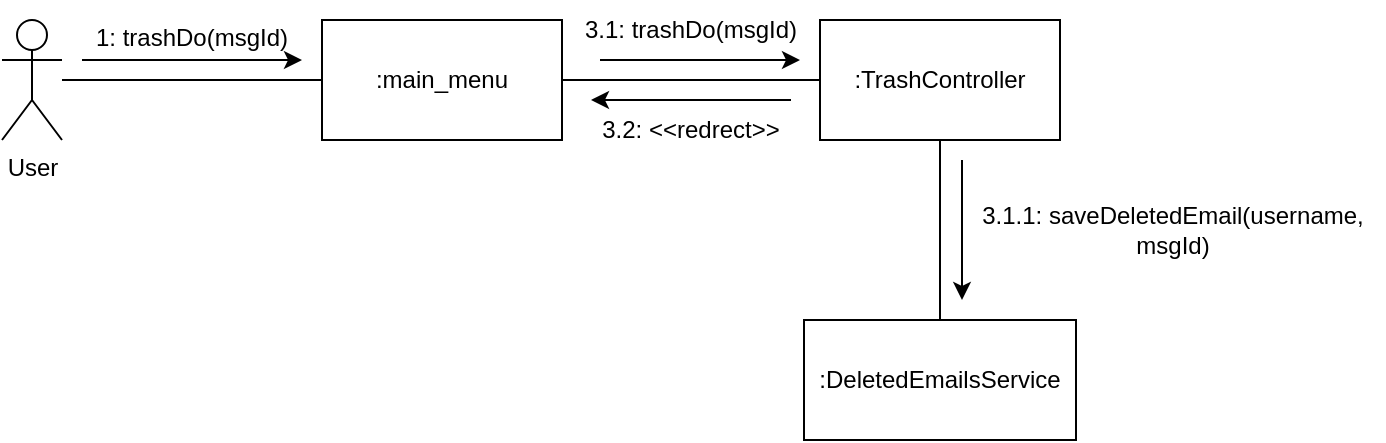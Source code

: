 <mxfile version="24.4.6" type="device">
  <diagram name="페이지-1" id="i83iV2_AebKQE_UNfp0H">
    <mxGraphModel dx="-37" dy="1124" grid="1" gridSize="10" guides="1" tooltips="1" connect="1" arrows="1" fold="1" page="1" pageScale="1" pageWidth="827" pageHeight="1169" math="0" shadow="0">
      <root>
        <mxCell id="0" />
        <mxCell id="1" parent="0" />
        <mxCell id="VnZN955LMP-njsd2s_tE-1" value="User" style="shape=umlActor;verticalLabelPosition=bottom;verticalAlign=top;html=1;outlineConnect=0;" parent="1" vertex="1">
          <mxGeometry x="910" y="270" width="30" height="60" as="geometry" />
        </mxCell>
        <mxCell id="VnZN955LMP-njsd2s_tE-5" style="edgeStyle=orthogonalEdgeStyle;rounded=0;orthogonalLoop=1;jettySize=auto;html=1;exitX=0;exitY=0.5;exitDx=0;exitDy=0;endArrow=none;endFill=0;" parent="1" source="VnZN955LMP-njsd2s_tE-4" target="VnZN955LMP-njsd2s_tE-1" edge="1">
          <mxGeometry relative="1" as="geometry" />
        </mxCell>
        <mxCell id="VnZN955LMP-njsd2s_tE-4" value=":main_menu" style="rounded=0;whiteSpace=wrap;html=1;" parent="1" vertex="1">
          <mxGeometry x="1070" y="270" width="120" height="60" as="geometry" />
        </mxCell>
        <mxCell id="VnZN955LMP-njsd2s_tE-12" style="rounded=0;orthogonalLoop=1;jettySize=auto;html=1;entryX=0;entryY=0.5;entryDx=0;entryDy=0;endArrow=none;endFill=0;exitX=1;exitY=0.5;exitDx=0;exitDy=0;" parent="1" source="VnZN955LMP-njsd2s_tE-4" target="VnZN955LMP-njsd2s_tE-11" edge="1">
          <mxGeometry relative="1" as="geometry">
            <mxPoint x="1190" y="460" as="sourcePoint" />
          </mxGeometry>
        </mxCell>
        <mxCell id="VnZN955LMP-njsd2s_tE-15" style="rounded=0;orthogonalLoop=1;jettySize=auto;html=1;exitX=0.5;exitY=1;exitDx=0;exitDy=0;entryX=0.5;entryY=0;entryDx=0;entryDy=0;endArrow=none;endFill=0;" parent="1" source="VnZN955LMP-njsd2s_tE-11" target="VnZN955LMP-njsd2s_tE-14" edge="1">
          <mxGeometry relative="1" as="geometry" />
        </mxCell>
        <mxCell id="VnZN955LMP-njsd2s_tE-11" value=":TrashController" style="rounded=0;whiteSpace=wrap;html=1;" parent="1" vertex="1">
          <mxGeometry x="1319" y="270" width="120" height="60" as="geometry" />
        </mxCell>
        <mxCell id="VnZN955LMP-njsd2s_tE-14" value=":DeletedEmailsService" style="rounded=0;whiteSpace=wrap;html=1;" parent="1" vertex="1">
          <mxGeometry x="1311" y="420" width="136" height="60" as="geometry" />
        </mxCell>
        <mxCell id="VnZN955LMP-njsd2s_tE-17" value="" style="endArrow=classic;html=1;rounded=0;" parent="1" edge="1">
          <mxGeometry width="50" height="50" relative="1" as="geometry">
            <mxPoint x="950" y="290" as="sourcePoint" />
            <mxPoint x="1060" y="290" as="targetPoint" />
          </mxGeometry>
        </mxCell>
        <mxCell id="VnZN955LMP-njsd2s_tE-18" value="1: trashDo(msgId)" style="text;html=1;align=center;verticalAlign=middle;whiteSpace=wrap;rounded=0;" parent="1" vertex="1">
          <mxGeometry x="950" y="264" width="110" height="30" as="geometry" />
        </mxCell>
        <mxCell id="VnZN955LMP-njsd2s_tE-23" value="" style="endArrow=classic;html=1;rounded=0;" parent="1" edge="1">
          <mxGeometry width="50" height="50" relative="1" as="geometry">
            <mxPoint x="1209" y="290" as="sourcePoint" />
            <mxPoint x="1309" y="290" as="targetPoint" />
          </mxGeometry>
        </mxCell>
        <mxCell id="VnZN955LMP-njsd2s_tE-24" value="3.1: trashDo(msgId)" style="text;html=1;align=center;verticalAlign=middle;whiteSpace=wrap;rounded=0;" parent="1" vertex="1">
          <mxGeometry x="1190" y="260" width="129" height="30" as="geometry" />
        </mxCell>
        <mxCell id="VnZN955LMP-njsd2s_tE-28" value="" style="endArrow=classic;html=1;rounded=0;" parent="1" edge="1">
          <mxGeometry width="50" height="50" relative="1" as="geometry">
            <mxPoint x="1390" y="340" as="sourcePoint" />
            <mxPoint x="1390" y="410" as="targetPoint" />
          </mxGeometry>
        </mxCell>
        <mxCell id="VnZN955LMP-njsd2s_tE-29" value="3.1.1:&amp;nbsp;saveDeletedEmail(username, msgId)" style="text;html=1;align=center;verticalAlign=middle;whiteSpace=wrap;rounded=0;" parent="1" vertex="1">
          <mxGeometry x="1390" y="360" width="211" height="30" as="geometry" />
        </mxCell>
        <mxCell id="VnZN955LMP-njsd2s_tE-31" value="" style="endArrow=classic;html=1;rounded=0;" parent="1" edge="1">
          <mxGeometry width="50" height="50" relative="1" as="geometry">
            <mxPoint x="1304.5" y="310" as="sourcePoint" />
            <mxPoint x="1204.5" y="310" as="targetPoint" />
          </mxGeometry>
        </mxCell>
        <mxCell id="VnZN955LMP-njsd2s_tE-32" value="3.2: &amp;lt;&amp;lt;redrect&amp;gt;&amp;gt;" style="text;html=1;align=center;verticalAlign=middle;whiteSpace=wrap;rounded=0;" parent="1" vertex="1">
          <mxGeometry x="1200" y="310" width="109" height="30" as="geometry" />
        </mxCell>
      </root>
    </mxGraphModel>
  </diagram>
</mxfile>
